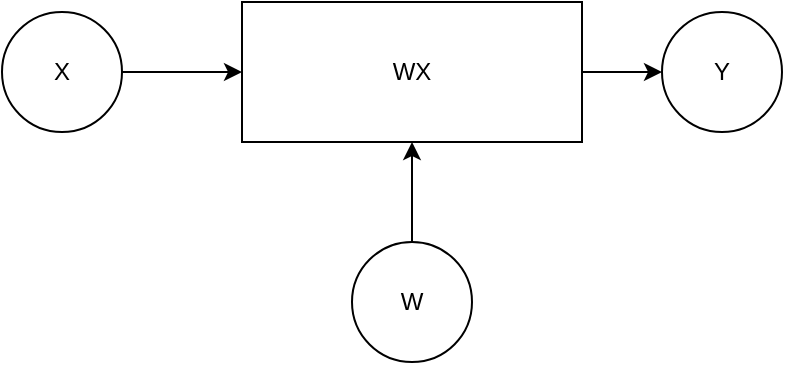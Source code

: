 <mxfile version="13.5.7" type="device"><diagram id="HMaHPG7OPZOM3gMjXMt6" name="Page-1"><mxGraphModel dx="964" dy="633" grid="1" gridSize="10" guides="1" tooltips="1" connect="1" arrows="1" fold="1" page="1" pageScale="1" pageWidth="850" pageHeight="1100" math="0" shadow="0"><root><mxCell id="0"/><mxCell id="1" parent="0"/><mxCell id="75bAQa-FQSRQW2SpfZmR-5" style="edgeStyle=orthogonalEdgeStyle;rounded=0;orthogonalLoop=1;jettySize=auto;html=1;entryX=0;entryY=0.5;entryDx=0;entryDy=0;" edge="1" parent="1" source="zC5wDJviyf17W5mrmckl-1" target="75bAQa-FQSRQW2SpfZmR-4"><mxGeometry relative="1" as="geometry"/></mxCell><mxCell id="zC5wDJviyf17W5mrmckl-1" value="WX" style="rounded=0;whiteSpace=wrap;html=1;fillColor=none;" parent="1" vertex="1"><mxGeometry x="120" y="80" width="170" height="70" as="geometry"/></mxCell><mxCell id="75bAQa-FQSRQW2SpfZmR-2" style="edgeStyle=orthogonalEdgeStyle;rounded=0;orthogonalLoop=1;jettySize=auto;html=1;entryX=0.5;entryY=1;entryDx=0;entryDy=0;" edge="1" parent="1" source="zC5wDJviyf17W5mrmckl-4" target="zC5wDJviyf17W5mrmckl-1"><mxGeometry relative="1" as="geometry"/></mxCell><mxCell id="zC5wDJviyf17W5mrmckl-4" value="W" style="ellipse;whiteSpace=wrap;html=1;aspect=fixed;fillColor=none;" parent="1" vertex="1"><mxGeometry x="175" y="200" width="60" height="60" as="geometry"/></mxCell><mxCell id="75bAQa-FQSRQW2SpfZmR-1" style="edgeStyle=orthogonalEdgeStyle;rounded=0;orthogonalLoop=1;jettySize=auto;html=1;entryX=0;entryY=0.5;entryDx=0;entryDy=0;" edge="1" parent="1" source="zC5wDJviyf17W5mrmckl-5" target="zC5wDJviyf17W5mrmckl-1"><mxGeometry relative="1" as="geometry"/></mxCell><mxCell id="zC5wDJviyf17W5mrmckl-5" value="X" style="ellipse;whiteSpace=wrap;html=1;aspect=fixed;fillColor=none;" parent="1" vertex="1"><mxGeometry y="85" width="60" height="60" as="geometry"/></mxCell><mxCell id="75bAQa-FQSRQW2SpfZmR-4" value="Y" style="ellipse;whiteSpace=wrap;html=1;aspect=fixed;fillColor=none;" vertex="1" parent="1"><mxGeometry x="330" y="85" width="60" height="60" as="geometry"/></mxCell></root></mxGraphModel></diagram></mxfile>